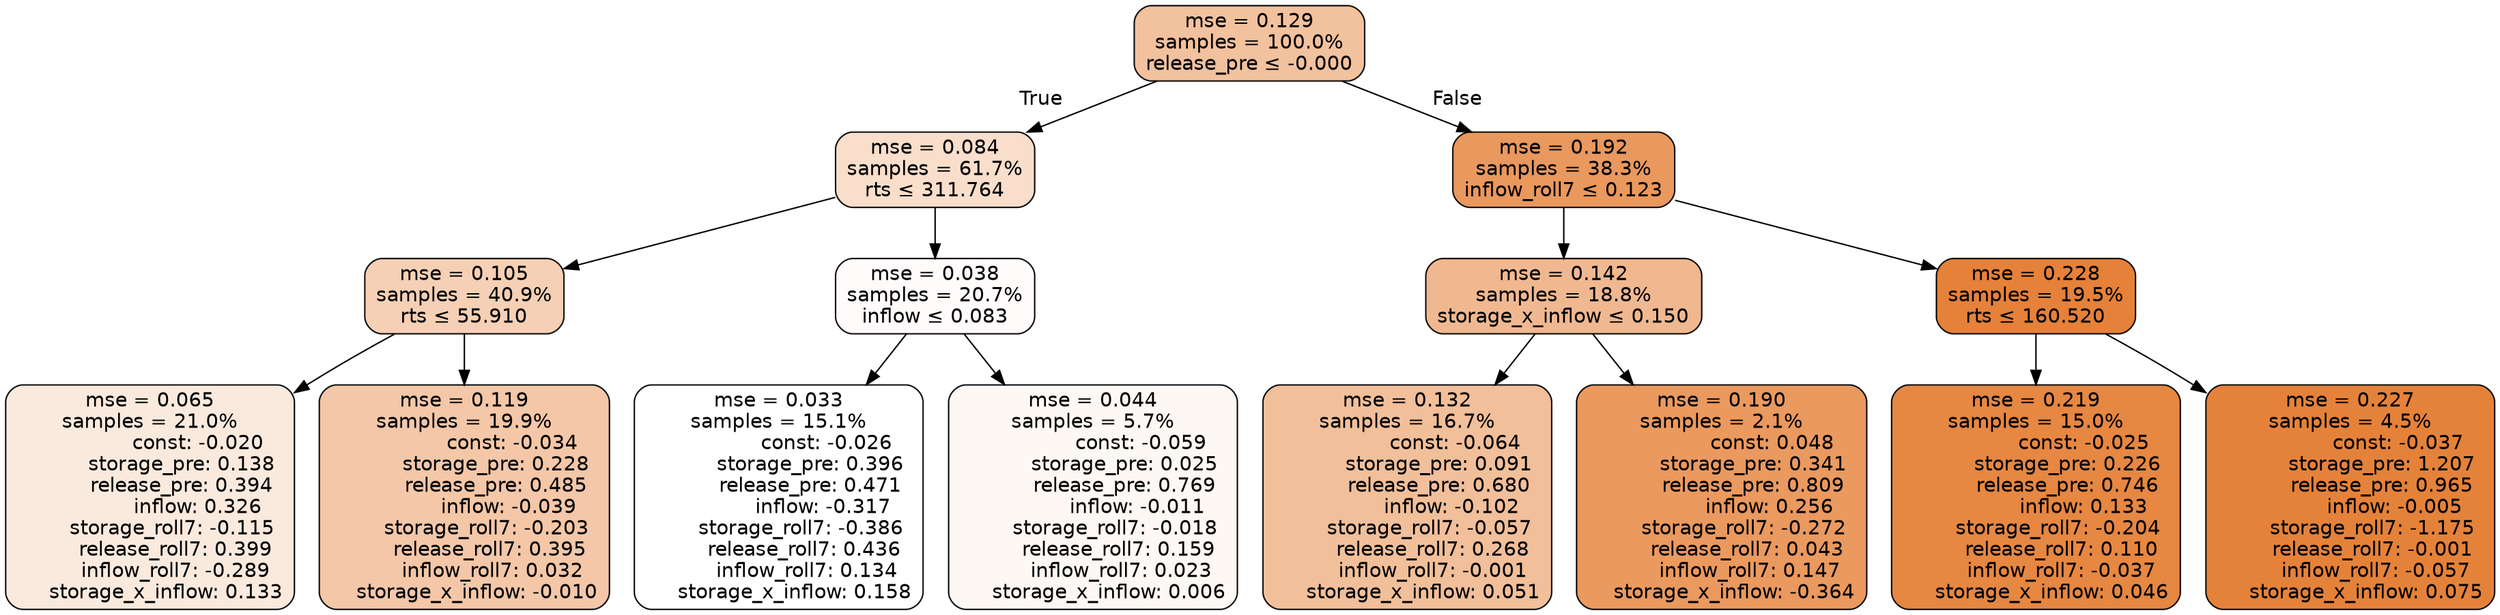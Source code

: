 digraph tree {
bgcolor="transparent"
node [shape=rectangle, style="filled, rounded", color="black", fontname=helvetica] ;
edge [fontname=helvetica] ;
	"0" [label="mse = 0.129
samples = 100.0%
release_pre &le; -0.000", fillcolor="#f2c19e"]
	"1" [label="mse = 0.084
samples = 61.7%
rts &le; 311.764", fillcolor="#f8decb"]
	"2" [label="mse = 0.105
samples = 40.9%
rts &le; 55.910", fillcolor="#f5d0b5"]
	"3" [label="mse = 0.065
samples = 21.0%
               const: -0.020
          storage_pre: 0.138
          release_pre: 0.394
               inflow: 0.326
       storage_roll7: -0.115
        release_roll7: 0.399
        inflow_roll7: -0.289
     storage_x_inflow: 0.133", fillcolor="#faeade"]
	"4" [label="mse = 0.119
samples = 19.9%
               const: -0.034
          storage_pre: 0.228
          release_pre: 0.485
              inflow: -0.039
       storage_roll7: -0.203
        release_roll7: 0.395
         inflow_roll7: 0.032
    storage_x_inflow: -0.010", fillcolor="#f3c7a8"]
	"5" [label="mse = 0.038
samples = 20.7%
inflow &le; 0.083", fillcolor="#fefbfa"]
	"6" [label="mse = 0.033
samples = 15.1%
               const: -0.026
          storage_pre: 0.396
          release_pre: 0.471
              inflow: -0.317
       storage_roll7: -0.386
        release_roll7: 0.436
         inflow_roll7: 0.134
     storage_x_inflow: 0.158", fillcolor="#ffffff"]
	"7" [label="mse = 0.044
samples = 5.7%
               const: -0.059
          storage_pre: 0.025
          release_pre: 0.769
              inflow: -0.011
       storage_roll7: -0.018
        release_roll7: 0.159
         inflow_roll7: 0.023
     storage_x_inflow: 0.006", fillcolor="#fdf8f4"]
	"8" [label="mse = 0.192
samples = 38.3%
inflow_roll7 &le; 0.123", fillcolor="#e9985e"]
	"9" [label="mse = 0.142
samples = 18.8%
storage_x_inflow &le; 0.150", fillcolor="#f0b890"]
	"10" [label="mse = 0.132
samples = 16.7%
               const: -0.064
          storage_pre: 0.091
          release_pre: 0.680
              inflow: -0.102
       storage_roll7: -0.057
        release_roll7: 0.268
        inflow_roll7: -0.001
     storage_x_inflow: 0.051", fillcolor="#f1bf9a"]
	"11" [label="mse = 0.190
samples = 2.1%
                const: 0.048
          storage_pre: 0.341
          release_pre: 0.809
               inflow: 0.256
       storage_roll7: -0.272
        release_roll7: 0.043
         inflow_roll7: 0.147
    storage_x_inflow: -0.364", fillcolor="#ea995f"]
	"12" [label="mse = 0.228
samples = 19.5%
rts &le; 160.520", fillcolor="#e58139"]
	"13" [label="mse = 0.219
samples = 15.0%
               const: -0.025
          storage_pre: 0.226
          release_pre: 0.746
               inflow: 0.133
       storage_roll7: -0.204
        release_roll7: 0.110
        inflow_roll7: -0.037
     storage_x_inflow: 0.046", fillcolor="#e68742"]
	"14" [label="mse = 0.227
samples = 4.5%
               const: -0.037
          storage_pre: 1.207
          release_pre: 0.965
              inflow: -0.005
       storage_roll7: -1.175
       release_roll7: -0.001
        inflow_roll7: -0.057
     storage_x_inflow: 0.075", fillcolor="#e5823a"]

	"0" -> "1" [labeldistance=2.5, labelangle=45, headlabel="True"]
	"1" -> "2"
	"2" -> "3"
	"2" -> "4"
	"1" -> "5"
	"5" -> "6"
	"5" -> "7"
	"0" -> "8" [labeldistance=2.5, labelangle=-45, headlabel="False"]
	"8" -> "9"
	"9" -> "10"
	"9" -> "11"
	"8" -> "12"
	"12" -> "13"
	"12" -> "14"
}